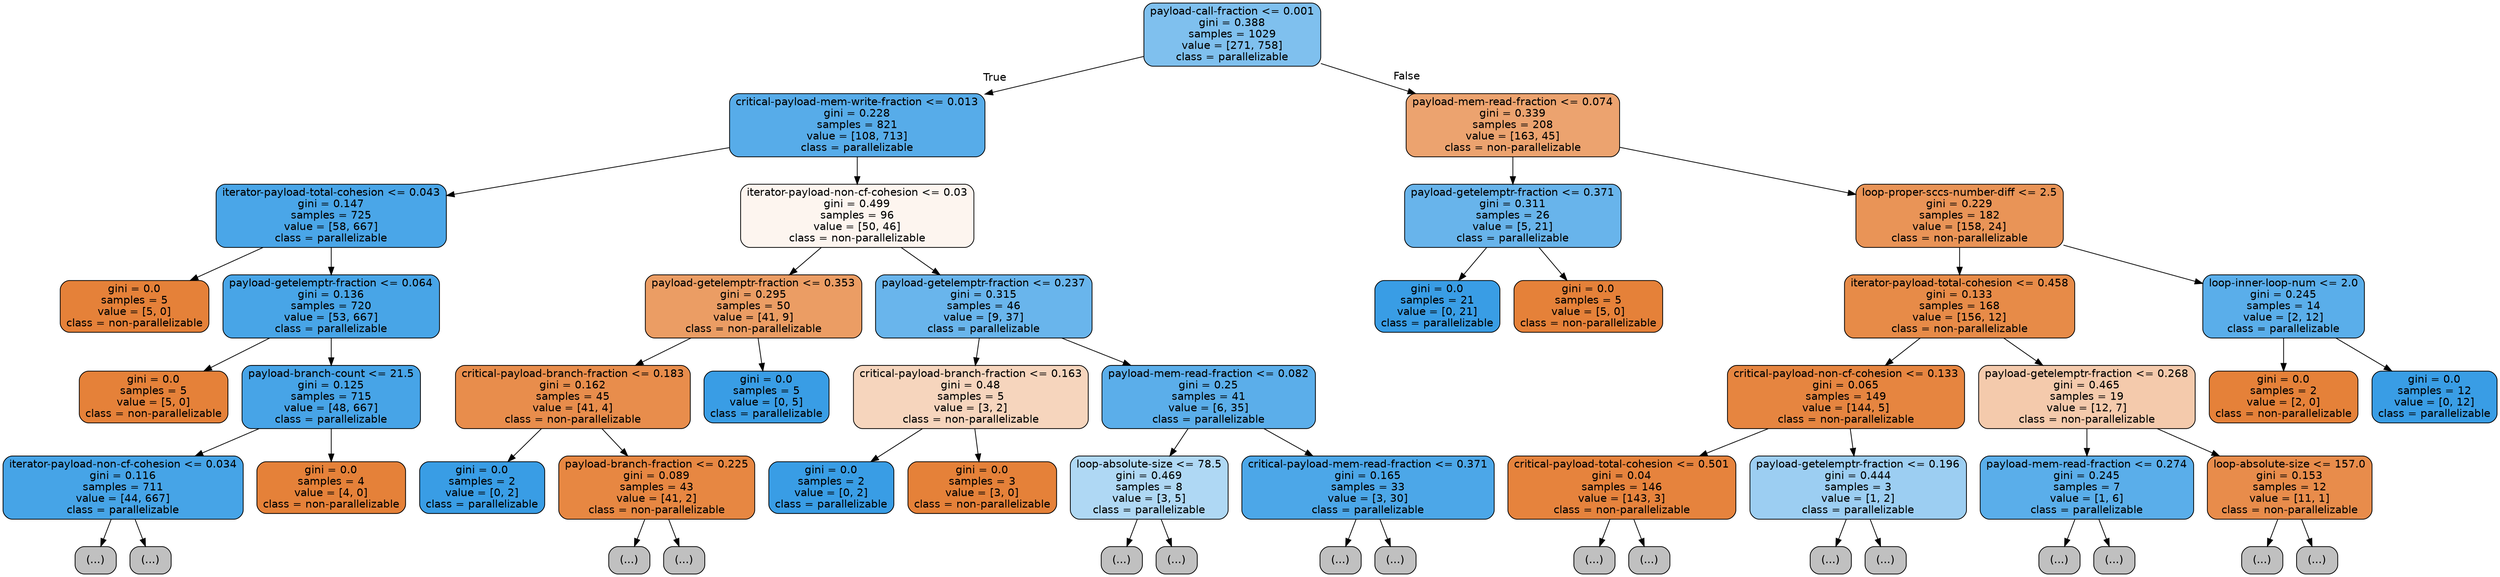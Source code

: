 digraph Tree {
node [shape=box, style="filled, rounded", color="black", fontname=helvetica] ;
edge [fontname=helvetica] ;
0 [label="payload-call-fraction <= 0.001\ngini = 0.388\nsamples = 1029\nvalue = [271, 758]\nclass = parallelizable", fillcolor="#399de5a4"] ;
1 [label="critical-payload-mem-write-fraction <= 0.013\ngini = 0.228\nsamples = 821\nvalue = [108, 713]\nclass = parallelizable", fillcolor="#399de5d8"] ;
0 -> 1 [labeldistance=2.5, labelangle=45, headlabel="True"] ;
2 [label="iterator-payload-total-cohesion <= 0.043\ngini = 0.147\nsamples = 725\nvalue = [58, 667]\nclass = parallelizable", fillcolor="#399de5e9"] ;
1 -> 2 ;
3 [label="gini = 0.0\nsamples = 5\nvalue = [5, 0]\nclass = non-parallelizable", fillcolor="#e58139ff"] ;
2 -> 3 ;
4 [label="payload-getelemptr-fraction <= 0.064\ngini = 0.136\nsamples = 720\nvalue = [53, 667]\nclass = parallelizable", fillcolor="#399de5eb"] ;
2 -> 4 ;
5 [label="gini = 0.0\nsamples = 5\nvalue = [5, 0]\nclass = non-parallelizable", fillcolor="#e58139ff"] ;
4 -> 5 ;
6 [label="payload-branch-count <= 21.5\ngini = 0.125\nsamples = 715\nvalue = [48, 667]\nclass = parallelizable", fillcolor="#399de5ed"] ;
4 -> 6 ;
7 [label="iterator-payload-non-cf-cohesion <= 0.034\ngini = 0.116\nsamples = 711\nvalue = [44, 667]\nclass = parallelizable", fillcolor="#399de5ee"] ;
6 -> 7 ;
8 [label="(...)", fillcolor="#C0C0C0"] ;
7 -> 8 ;
37 [label="(...)", fillcolor="#C0C0C0"] ;
7 -> 37 ;
92 [label="gini = 0.0\nsamples = 4\nvalue = [4, 0]\nclass = non-parallelizable", fillcolor="#e58139ff"] ;
6 -> 92 ;
93 [label="iterator-payload-non-cf-cohesion <= 0.03\ngini = 0.499\nsamples = 96\nvalue = [50, 46]\nclass = non-parallelizable", fillcolor="#e5813914"] ;
1 -> 93 ;
94 [label="payload-getelemptr-fraction <= 0.353\ngini = 0.295\nsamples = 50\nvalue = [41, 9]\nclass = non-parallelizable", fillcolor="#e58139c7"] ;
93 -> 94 ;
95 [label="critical-payload-branch-fraction <= 0.183\ngini = 0.162\nsamples = 45\nvalue = [41, 4]\nclass = non-parallelizable", fillcolor="#e58139e6"] ;
94 -> 95 ;
96 [label="gini = 0.0\nsamples = 2\nvalue = [0, 2]\nclass = parallelizable", fillcolor="#399de5ff"] ;
95 -> 96 ;
97 [label="payload-branch-fraction <= 0.225\ngini = 0.089\nsamples = 43\nvalue = [41, 2]\nclass = non-parallelizable", fillcolor="#e58139f3"] ;
95 -> 97 ;
98 [label="(...)", fillcolor="#C0C0C0"] ;
97 -> 98 ;
99 [label="(...)", fillcolor="#C0C0C0"] ;
97 -> 99 ;
102 [label="gini = 0.0\nsamples = 5\nvalue = [0, 5]\nclass = parallelizable", fillcolor="#399de5ff"] ;
94 -> 102 ;
103 [label="payload-getelemptr-fraction <= 0.237\ngini = 0.315\nsamples = 46\nvalue = [9, 37]\nclass = parallelizable", fillcolor="#399de5c1"] ;
93 -> 103 ;
104 [label="critical-payload-branch-fraction <= 0.163\ngini = 0.48\nsamples = 5\nvalue = [3, 2]\nclass = non-parallelizable", fillcolor="#e5813955"] ;
103 -> 104 ;
105 [label="gini = 0.0\nsamples = 2\nvalue = [0, 2]\nclass = parallelizable", fillcolor="#399de5ff"] ;
104 -> 105 ;
106 [label="gini = 0.0\nsamples = 3\nvalue = [3, 0]\nclass = non-parallelizable", fillcolor="#e58139ff"] ;
104 -> 106 ;
107 [label="payload-mem-read-fraction <= 0.082\ngini = 0.25\nsamples = 41\nvalue = [6, 35]\nclass = parallelizable", fillcolor="#399de5d3"] ;
103 -> 107 ;
108 [label="loop-absolute-size <= 78.5\ngini = 0.469\nsamples = 8\nvalue = [3, 5]\nclass = parallelizable", fillcolor="#399de566"] ;
107 -> 108 ;
109 [label="(...)", fillcolor="#C0C0C0"] ;
108 -> 109 ;
110 [label="(...)", fillcolor="#C0C0C0"] ;
108 -> 110 ;
115 [label="critical-payload-mem-read-fraction <= 0.371\ngini = 0.165\nsamples = 33\nvalue = [3, 30]\nclass = parallelizable", fillcolor="#399de5e6"] ;
107 -> 115 ;
116 [label="(...)", fillcolor="#C0C0C0"] ;
115 -> 116 ;
121 [label="(...)", fillcolor="#C0C0C0"] ;
115 -> 121 ;
122 [label="payload-mem-read-fraction <= 0.074\ngini = 0.339\nsamples = 208\nvalue = [163, 45]\nclass = non-parallelizable", fillcolor="#e58139b9"] ;
0 -> 122 [labeldistance=2.5, labelangle=-45, headlabel="False"] ;
123 [label="payload-getelemptr-fraction <= 0.371\ngini = 0.311\nsamples = 26\nvalue = [5, 21]\nclass = parallelizable", fillcolor="#399de5c2"] ;
122 -> 123 ;
124 [label="gini = 0.0\nsamples = 21\nvalue = [0, 21]\nclass = parallelizable", fillcolor="#399de5ff"] ;
123 -> 124 ;
125 [label="gini = 0.0\nsamples = 5\nvalue = [5, 0]\nclass = non-parallelizable", fillcolor="#e58139ff"] ;
123 -> 125 ;
126 [label="loop-proper-sccs-number-diff <= 2.5\ngini = 0.229\nsamples = 182\nvalue = [158, 24]\nclass = non-parallelizable", fillcolor="#e58139d8"] ;
122 -> 126 ;
127 [label="iterator-payload-total-cohesion <= 0.458\ngini = 0.133\nsamples = 168\nvalue = [156, 12]\nclass = non-parallelizable", fillcolor="#e58139eb"] ;
126 -> 127 ;
128 [label="critical-payload-non-cf-cohesion <= 0.133\ngini = 0.065\nsamples = 149\nvalue = [144, 5]\nclass = non-parallelizable", fillcolor="#e58139f6"] ;
127 -> 128 ;
129 [label="critical-payload-total-cohesion <= 0.501\ngini = 0.04\nsamples = 146\nvalue = [143, 3]\nclass = non-parallelizable", fillcolor="#e58139fa"] ;
128 -> 129 ;
130 [label="(...)", fillcolor="#C0C0C0"] ;
129 -> 130 ;
135 [label="(...)", fillcolor="#C0C0C0"] ;
129 -> 135 ;
136 [label="payload-getelemptr-fraction <= 0.196\ngini = 0.444\nsamples = 3\nvalue = [1, 2]\nclass = parallelizable", fillcolor="#399de57f"] ;
128 -> 136 ;
137 [label="(...)", fillcolor="#C0C0C0"] ;
136 -> 137 ;
138 [label="(...)", fillcolor="#C0C0C0"] ;
136 -> 138 ;
139 [label="payload-getelemptr-fraction <= 0.268\ngini = 0.465\nsamples = 19\nvalue = [12, 7]\nclass = non-parallelizable", fillcolor="#e581396a"] ;
127 -> 139 ;
140 [label="payload-mem-read-fraction <= 0.274\ngini = 0.245\nsamples = 7\nvalue = [1, 6]\nclass = parallelizable", fillcolor="#399de5d4"] ;
139 -> 140 ;
141 [label="(...)", fillcolor="#C0C0C0"] ;
140 -> 141 ;
142 [label="(...)", fillcolor="#C0C0C0"] ;
140 -> 142 ;
143 [label="loop-absolute-size <= 157.0\ngini = 0.153\nsamples = 12\nvalue = [11, 1]\nclass = non-parallelizable", fillcolor="#e58139e8"] ;
139 -> 143 ;
144 [label="(...)", fillcolor="#C0C0C0"] ;
143 -> 144 ;
145 [label="(...)", fillcolor="#C0C0C0"] ;
143 -> 145 ;
146 [label="loop-inner-loop-num <= 2.0\ngini = 0.245\nsamples = 14\nvalue = [2, 12]\nclass = parallelizable", fillcolor="#399de5d4"] ;
126 -> 146 ;
147 [label="gini = 0.0\nsamples = 2\nvalue = [2, 0]\nclass = non-parallelizable", fillcolor="#e58139ff"] ;
146 -> 147 ;
148 [label="gini = 0.0\nsamples = 12\nvalue = [0, 12]\nclass = parallelizable", fillcolor="#399de5ff"] ;
146 -> 148 ;
}